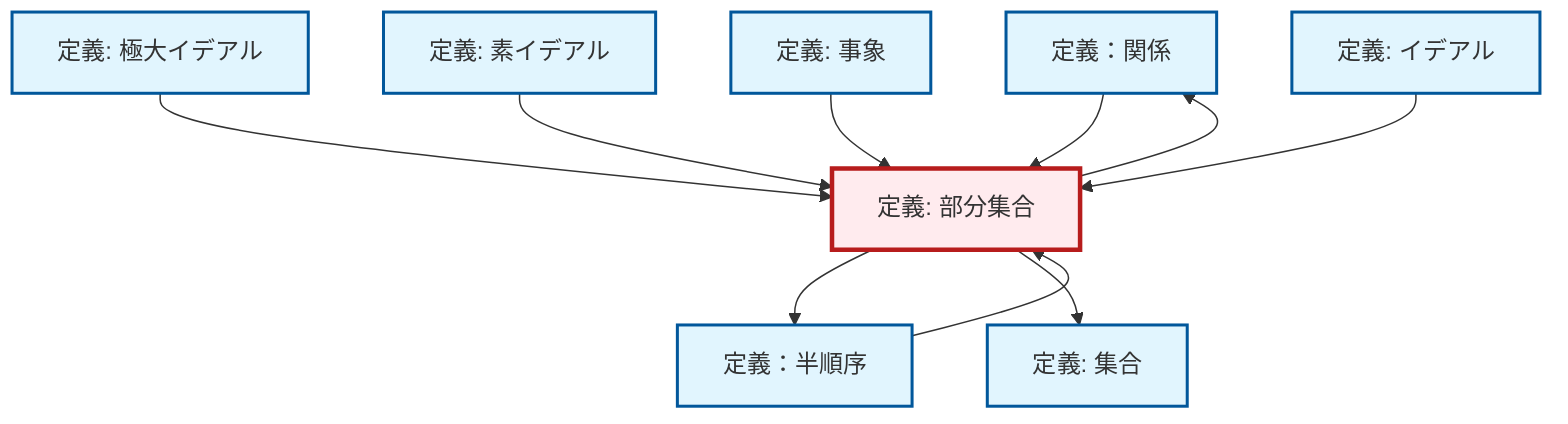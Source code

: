 graph TD
    classDef definition fill:#e1f5fe,stroke:#01579b,stroke-width:2px
    classDef theorem fill:#f3e5f5,stroke:#4a148c,stroke-width:2px
    classDef axiom fill:#fff3e0,stroke:#e65100,stroke-width:2px
    classDef example fill:#e8f5e9,stroke:#1b5e20,stroke-width:2px
    classDef current fill:#ffebee,stroke:#b71c1c,stroke-width:3px
    def-relation["定義：関係"]:::definition
    def-subset["定義: 部分集合"]:::definition
    def-ideal["定義: イデアル"]:::definition
    def-partial-order["定義：半順序"]:::definition
    def-maximal-ideal["定義: 極大イデアル"]:::definition
    def-prime-ideal["定義: 素イデアル"]:::definition
    def-event["定義: 事象"]:::definition
    def-set["定義: 集合"]:::definition
    def-maximal-ideal --> def-subset
    def-partial-order --> def-subset
    def-prime-ideal --> def-subset
    def-subset --> def-relation
    def-subset --> def-partial-order
    def-relation --> def-subset
    def-event --> def-subset
    def-ideal --> def-subset
    def-subset --> def-set
    class def-subset current